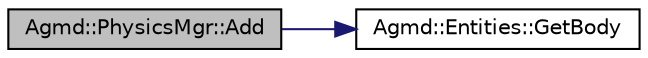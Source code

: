 digraph "Agmd::PhysicsMgr::Add"
{
  edge [fontname="Helvetica",fontsize="10",labelfontname="Helvetica",labelfontsize="10"];
  node [fontname="Helvetica",fontsize="10",shape=record];
  rankdir="LR";
  Node1 [label="Agmd::PhysicsMgr::Add",height=0.2,width=0.4,color="black", fillcolor="grey75", style="filled" fontcolor="black"];
  Node1 -> Node2 [color="midnightblue",fontsize="10",style="solid"];
  Node2 [label="Agmd::Entities::GetBody",height=0.2,width=0.4,color="black", fillcolor="white", style="filled",URL="$class_agmd_1_1_entities.html#a5b675c40590dcb412f92e6a4447dd283"];
}

